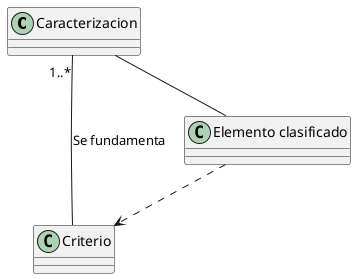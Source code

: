 @startuml Caracterizacion
Caracterizacion  "1..*"  --  Criterio : Se fundamenta
Caracterizacion --  "Elemento clasificado"
"Elemento clasificado" ..> Criterio
@enduml